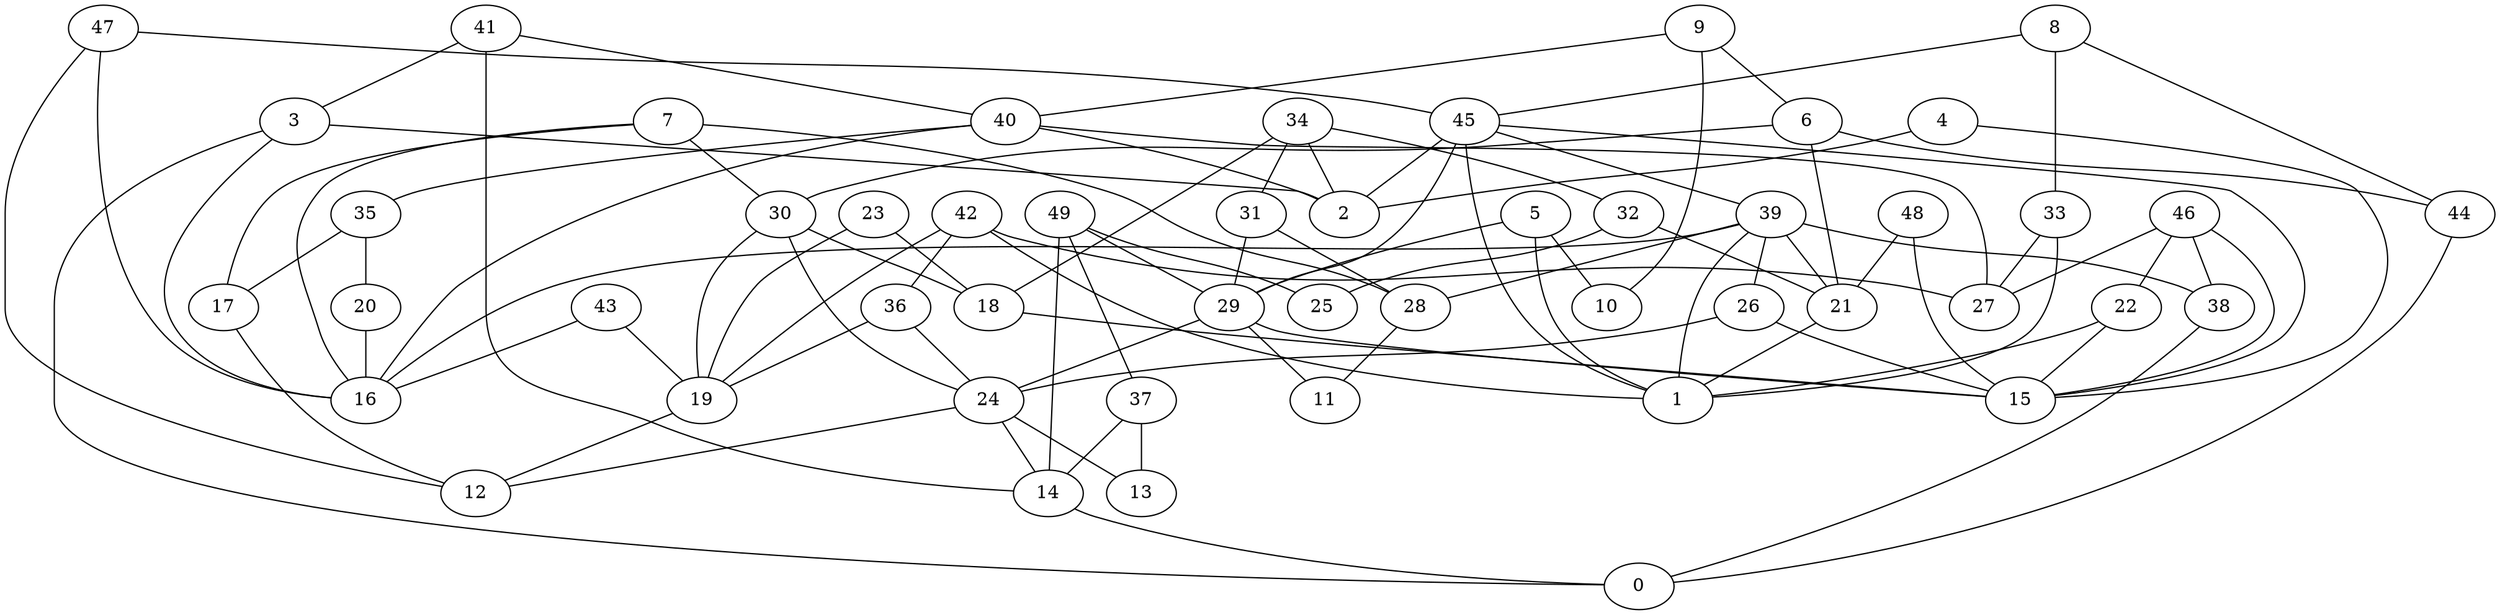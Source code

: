 digraph GG_graph {

subgraph G_graph {
edge [color = black]
"38" -> "0" [dir = none]
"17" -> "12" [dir = none]
"40" -> "35" [dir = none]
"40" -> "2" [dir = none]
"40" -> "27" [dir = none]
"40" -> "16" [dir = none]
"41" -> "3" [dir = none]
"41" -> "14" [dir = none]
"41" -> "40" [dir = none]
"28" -> "11" [dir = none]
"31" -> "29" [dir = none]
"31" -> "28" [dir = none]
"4" -> "2" [dir = none]
"4" -> "15" [dir = none]
"24" -> "14" [dir = none]
"24" -> "12" [dir = none]
"24" -> "13" [dir = none]
"49" -> "37" [dir = none]
"49" -> "14" [dir = none]
"49" -> "29" [dir = none]
"49" -> "25" [dir = none]
"42" -> "36" [dir = none]
"42" -> "19" [dir = none]
"42" -> "1" [dir = none]
"42" -> "27" [dir = none]
"39" -> "28" [dir = none]
"39" -> "21" [dir = none]
"39" -> "26" [dir = none]
"39" -> "16" [dir = none]
"39" -> "1" [dir = none]
"39" -> "38" [dir = none]
"46" -> "15" [dir = none]
"46" -> "38" [dir = none]
"46" -> "27" [dir = none]
"46" -> "22" [dir = none]
"29" -> "24" [dir = none]
"29" -> "11" [dir = none]
"29" -> "15" [dir = none]
"48" -> "21" [dir = none]
"48" -> "15" [dir = none]
"18" -> "15" [dir = none]
"20" -> "16" [dir = none]
"47" -> "12" [dir = none]
"47" -> "16" [dir = none]
"47" -> "45" [dir = none]
"35" -> "17" [dir = none]
"35" -> "20" [dir = none]
"43" -> "19" [dir = none]
"43" -> "16" [dir = none]
"22" -> "1" [dir = none]
"22" -> "15" [dir = none]
"9" -> "10" [dir = none]
"9" -> "40" [dir = none]
"9" -> "6" [dir = none]
"36" -> "24" [dir = none]
"36" -> "19" [dir = none]
"19" -> "12" [dir = none]
"30" -> "18" [dir = none]
"30" -> "19" [dir = none]
"30" -> "24" [dir = none]
"3" -> "0" [dir = none]
"3" -> "16" [dir = none]
"3" -> "2" [dir = none]
"45" -> "39" [dir = none]
"45" -> "29" [dir = none]
"45" -> "15" [dir = none]
"45" -> "1" [dir = none]
"45" -> "2" [dir = none]
"6" -> "44" [dir = none]
"6" -> "30" [dir = none]
"6" -> "21" [dir = none]
"37" -> "13" [dir = none]
"37" -> "14" [dir = none]
"26" -> "24" [dir = none]
"26" -> "15" [dir = none]
"32" -> "25" [dir = none]
"32" -> "21" [dir = none]
"14" -> "0" [dir = none]
"34" -> "31" [dir = none]
"34" -> "2" [dir = none]
"34" -> "18" [dir = none]
"34" -> "32" [dir = none]
"5" -> "1" [dir = none]
"5" -> "29" [dir = none]
"5" -> "10" [dir = none]
"7" -> "17" [dir = none]
"7" -> "28" [dir = none]
"7" -> "30" [dir = none]
"7" -> "16" [dir = none]
"8" -> "45" [dir = none]
"8" -> "33" [dir = none]
"8" -> "44" [dir = none]
"44" -> "0" [dir = none]
"33" -> "27" [dir = none]
"33" -> "1" [dir = none]
"21" -> "1" [dir = none]
"23" -> "19" [dir = none]
"23" -> "18" [dir = none]
}

}
